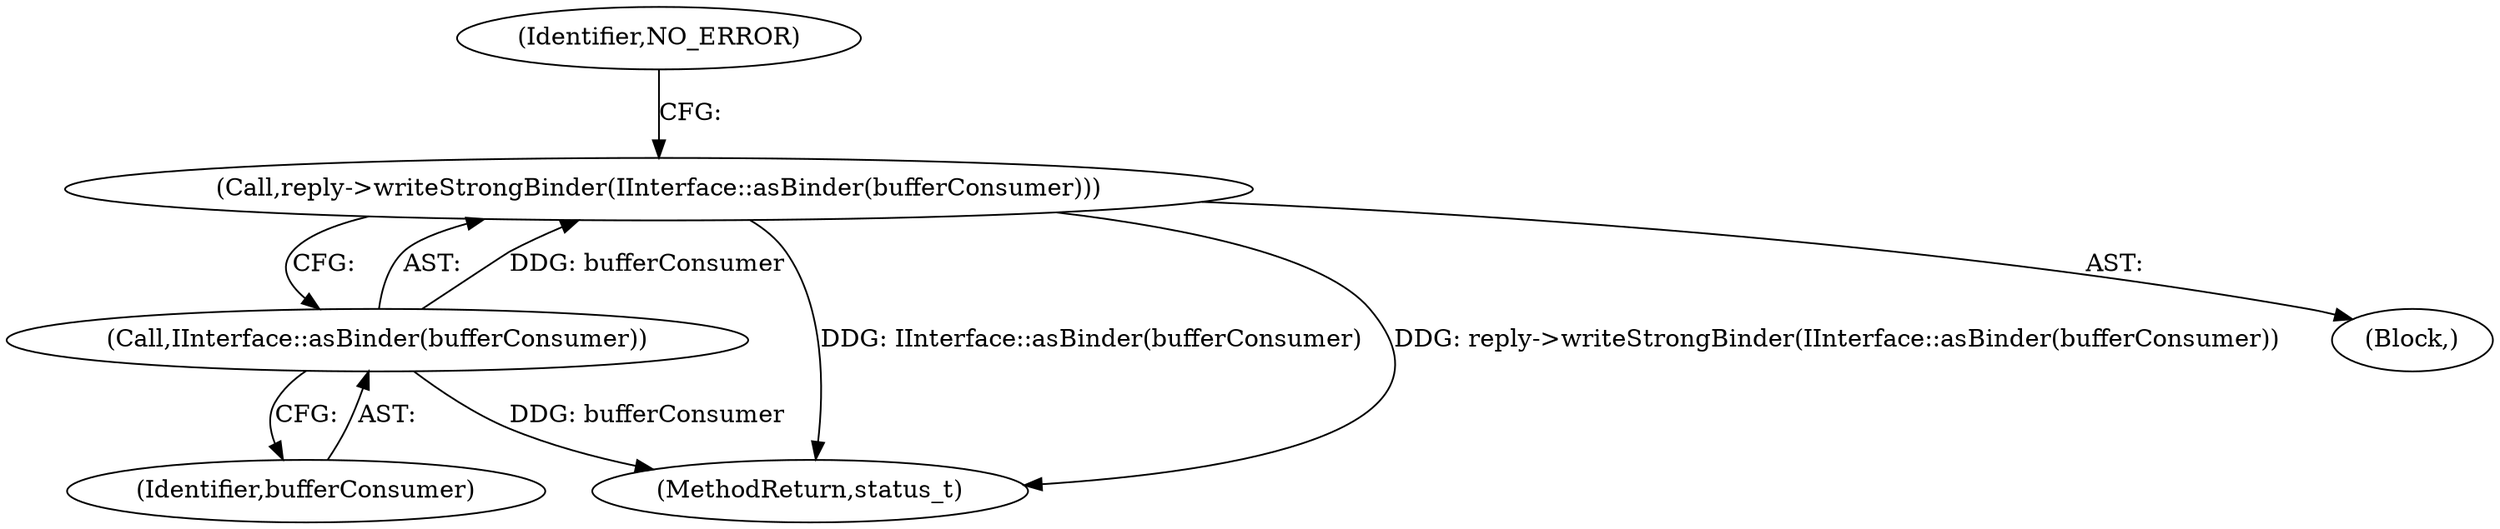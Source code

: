 digraph "0_Android_8d87321b704cb3f88e8cae668937d001fd63d5e3@API" {
"1000708" [label="(Call,reply->writeStrongBinder(IInterface::asBinder(bufferConsumer)))"];
"1000709" [label="(Call,IInterface::asBinder(bufferConsumer))"];
"1001207" [label="(MethodReturn,status_t)"];
"1000712" [label="(Identifier,NO_ERROR)"];
"1000709" [label="(Call,IInterface::asBinder(bufferConsumer))"];
"1000704" [label="(Block,)"];
"1000710" [label="(Identifier,bufferConsumer)"];
"1000708" [label="(Call,reply->writeStrongBinder(IInterface::asBinder(bufferConsumer)))"];
"1000708" -> "1000704"  [label="AST: "];
"1000708" -> "1000709"  [label="CFG: "];
"1000709" -> "1000708"  [label="AST: "];
"1000712" -> "1000708"  [label="CFG: "];
"1000708" -> "1001207"  [label="DDG: IInterface::asBinder(bufferConsumer)"];
"1000708" -> "1001207"  [label="DDG: reply->writeStrongBinder(IInterface::asBinder(bufferConsumer))"];
"1000709" -> "1000708"  [label="DDG: bufferConsumer"];
"1000709" -> "1000710"  [label="CFG: "];
"1000710" -> "1000709"  [label="AST: "];
"1000709" -> "1001207"  [label="DDG: bufferConsumer"];
}
